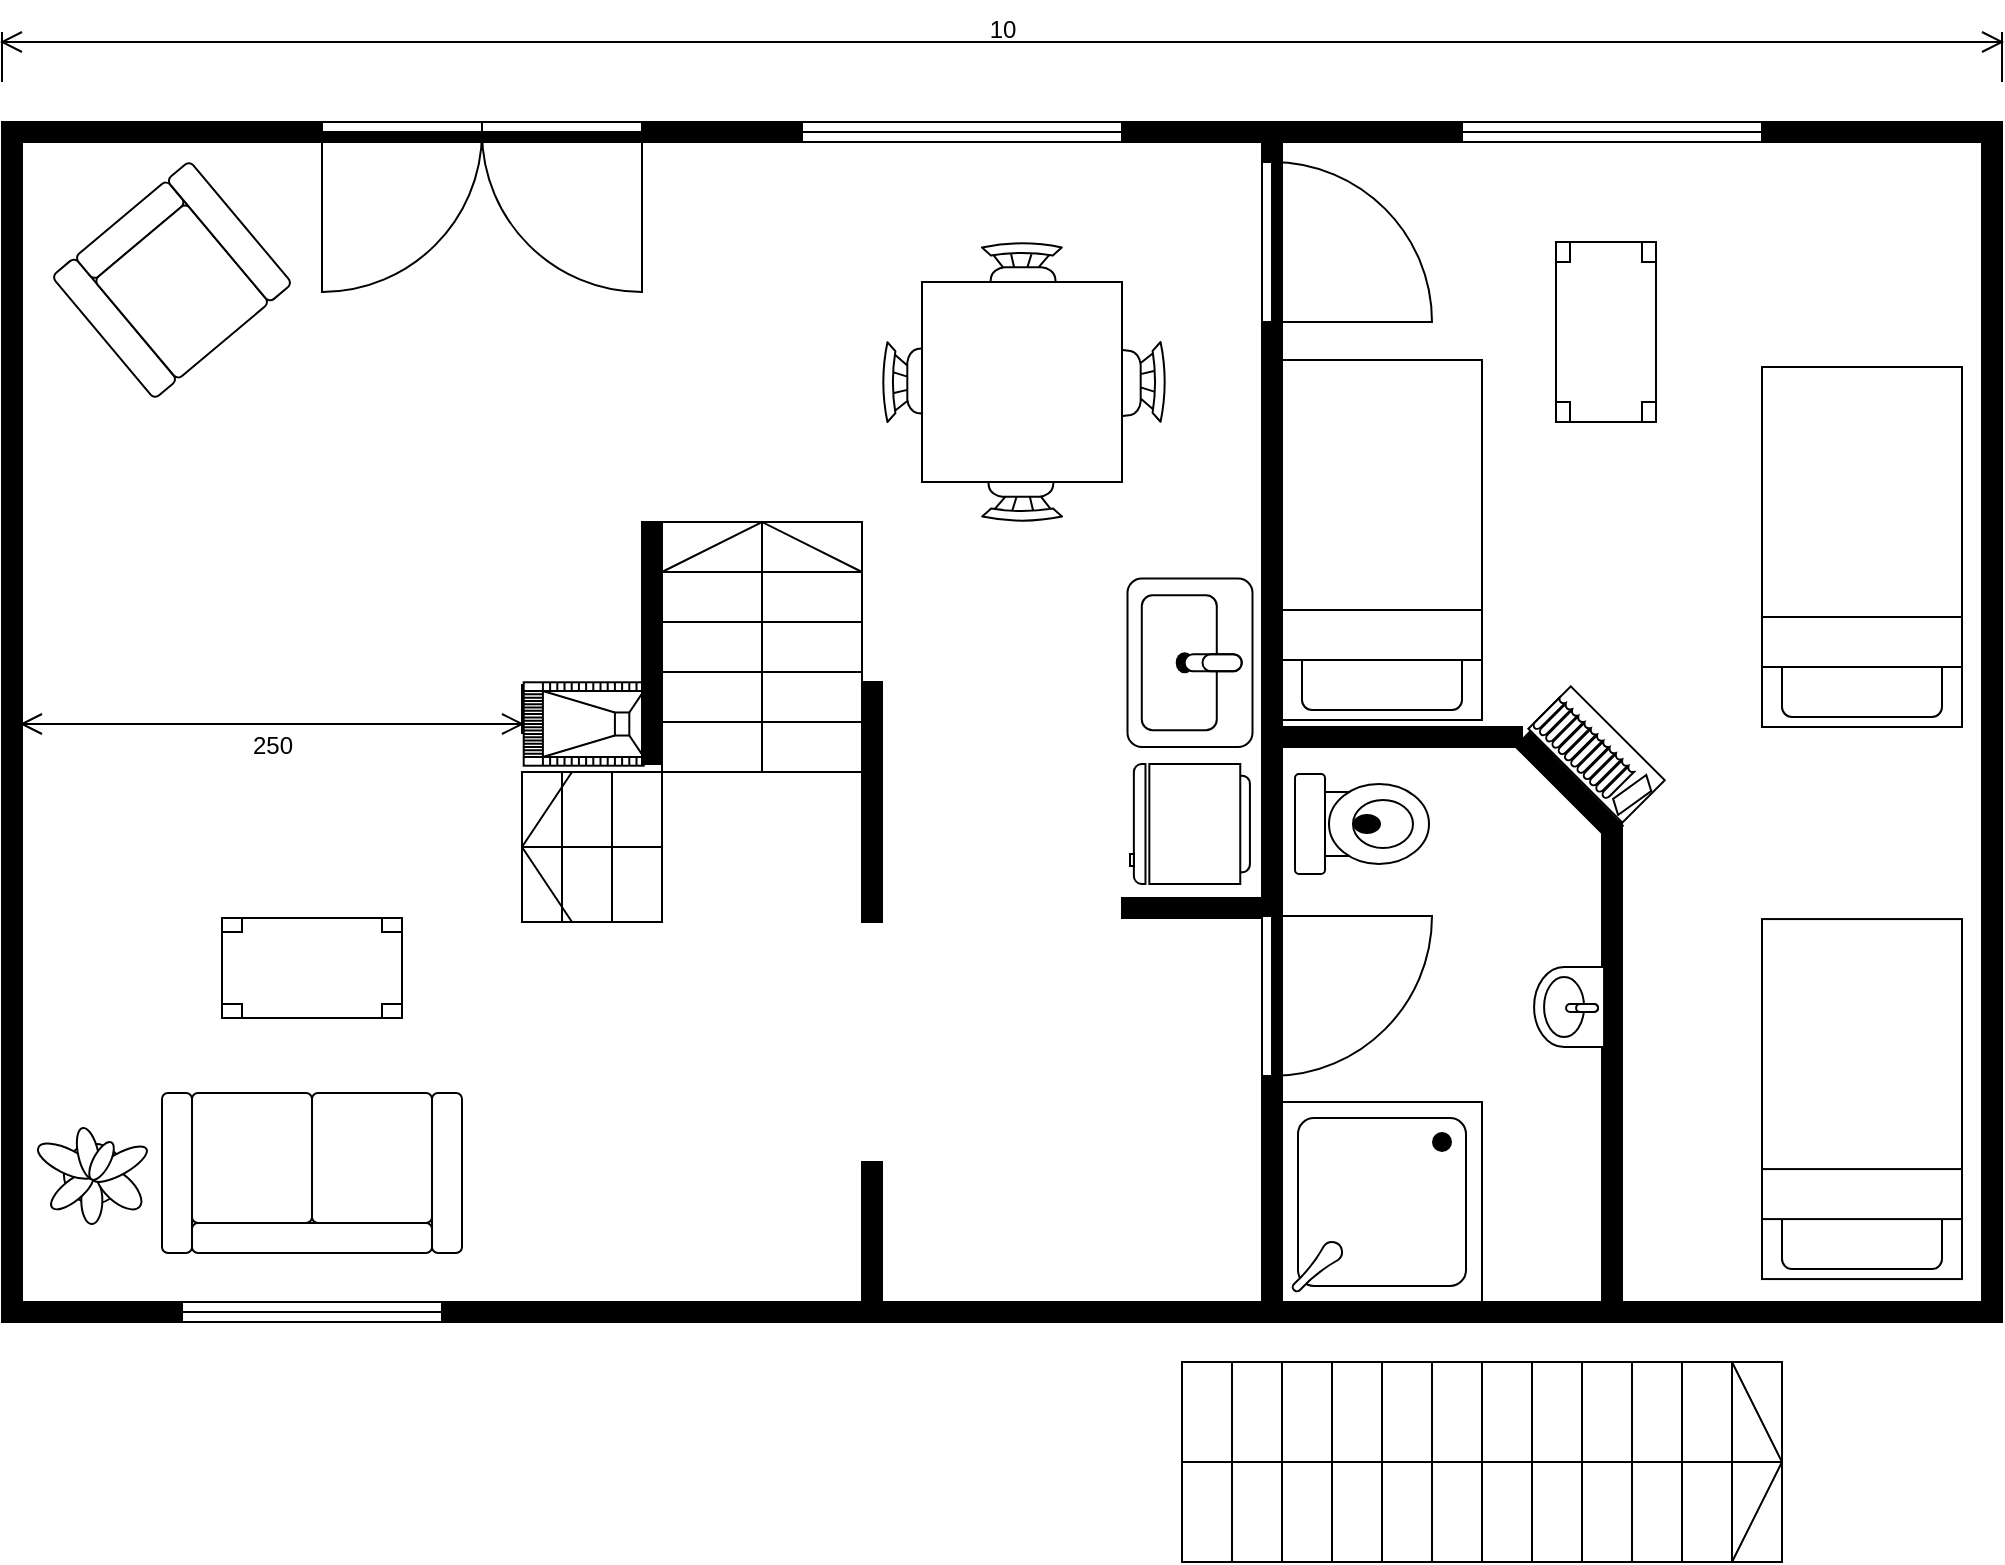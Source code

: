 <mxfile version="21.1.1" type="github">
  <diagram name="Page-1" id="UrBLJqBkVr9rx_V7ReC3">
    <mxGraphModel dx="993" dy="662" grid="1" gridSize="10" guides="1" tooltips="1" connect="1" arrows="1" fold="1" page="1" pageScale="1" pageWidth="827" pageHeight="1169" math="0" shadow="0">
      <root>
        <mxCell id="0" />
        <mxCell id="1" parent="0" />
        <mxCell id="ja9HUVGWkq7oPQu7SO5F-1" value="" style="verticalLabelPosition=bottom;html=1;verticalAlign=top;align=center;shape=mxgraph.floorplan.room;fillColor=strokeColor;" parent="1" vertex="1">
          <mxGeometry y="160" width="1000" height="600" as="geometry" />
        </mxCell>
        <mxCell id="ja9HUVGWkq7oPQu7SO5F-10" value="" style="verticalLabelPosition=bottom;html=1;verticalAlign=top;align=center;shape=mxgraph.floorplan.sink_22;direction=south;rotation=0;" parent="1" vertex="1">
          <mxGeometry x="562.75" y="388.25" width="62.5" height="84.25" as="geometry" />
        </mxCell>
        <mxCell id="ja9HUVGWkq7oPQu7SO5F-11" value="" style="verticalLabelPosition=bottom;html=1;verticalAlign=top;align=center;shape=mxgraph.floorplan.refrigerator;direction=west;rotation=-90;" parent="1" vertex="1">
          <mxGeometry x="564" y="481" width="60" height="60" as="geometry" />
        </mxCell>
        <mxCell id="ja9HUVGWkq7oPQu7SO5F-16" value="10" style="verticalLabelPosition=middle;dashed=0;shadow=0;html=1;shape=mxgraph.cabinets.dimension;verticalAlign=top;align=center;" parent="1" vertex="1">
          <mxGeometry y="100" width="1000" height="40" as="geometry" />
        </mxCell>
        <mxCell id="ja9HUVGWkq7oPQu7SO5F-36" value="" style="verticalLabelPosition=bottom;html=1;verticalAlign=top;align=center;shape=mxgraph.floorplan.couch;rotation=-180;" parent="1" vertex="1">
          <mxGeometry x="80" y="645.5" width="150" height="80" as="geometry" />
        </mxCell>
        <mxCell id="vWpz6fK-cWEZlQxo3mpZ-5" value="" style="verticalLabelPosition=bottom;html=1;verticalAlign=top;align=center;shape=mxgraph.floorplan.bed_single;direction=west;" vertex="1" parent="1">
          <mxGeometry x="640" y="279" width="100" height="180" as="geometry" />
        </mxCell>
        <mxCell id="vWpz6fK-cWEZlQxo3mpZ-11" value="" style="verticalLabelPosition=bottom;html=1;verticalAlign=top;align=center;shape=mxgraph.floorplan.bed_single;direction=west;" vertex="1" parent="1">
          <mxGeometry x="880" y="282.5" width="100" height="180" as="geometry" />
        </mxCell>
        <mxCell id="vWpz6fK-cWEZlQxo3mpZ-17" value="" style="verticalLabelPosition=bottom;html=1;verticalAlign=top;align=center;shape=mxgraph.floorplan.stairs;" vertex="1" parent="1">
          <mxGeometry x="590" y="780" width="300" height="100" as="geometry" />
        </mxCell>
        <mxCell id="vWpz6fK-cWEZlQxo3mpZ-28" value="250" style="verticalLabelPosition=middle;dashed=0;shadow=0;html=1;shape=mxgraph.cabinets.dimensionBottom;verticalAlign=bottom;align=center;" vertex="1" parent="1">
          <mxGeometry x="10" y="441" width="250" height="40" as="geometry" />
        </mxCell>
        <mxCell id="vWpz6fK-cWEZlQxo3mpZ-30" value="" style="verticalLabelPosition=bottom;html=1;verticalAlign=top;align=center;shape=mxgraph.floorplan.wall;fillColor=strokeColor;direction=south;" vertex="1" parent="1">
          <mxGeometry x="630" y="170" width="10" height="580" as="geometry" />
        </mxCell>
        <mxCell id="vWpz6fK-cWEZlQxo3mpZ-31" value="" style="verticalLabelPosition=bottom;html=1;verticalAlign=top;align=center;shape=mxgraph.floorplan.sofa;rotation=-40;" vertex="1" parent="1">
          <mxGeometry x="40" y="199" width="90" height="80" as="geometry" />
        </mxCell>
        <mxCell id="vWpz6fK-cWEZlQxo3mpZ-34" value="" style="verticalLabelPosition=bottom;html=1;verticalAlign=top;align=center;shape=mxgraph.floorplan.plant;" vertex="1" parent="1">
          <mxGeometry x="20" y="660" width="47" height="51" as="geometry" />
        </mxCell>
        <mxCell id="vWpz6fK-cWEZlQxo3mpZ-36" value="" style="verticalLabelPosition=bottom;html=1;verticalAlign=top;align=center;shape=mxgraph.floorplan.fireplace;rotation=-90;" vertex="1" parent="1">
          <mxGeometry x="270" y="431" width="41.71" height="60" as="geometry" />
        </mxCell>
        <mxCell id="vWpz6fK-cWEZlQxo3mpZ-38" value="" style="verticalLabelPosition=bottom;html=1;verticalAlign=top;align=center;shape=mxgraph.floorplan.wallCorner;fillColor=strokeColor;direction=south;" vertex="1" parent="1">
          <mxGeometry x="320" y="440" width="120" height="120" as="geometry" />
        </mxCell>
        <mxCell id="vWpz6fK-cWEZlQxo3mpZ-39" value="" style="verticalLabelPosition=bottom;html=1;verticalAlign=top;align=center;shape=mxgraph.floorplan.doorUneven;dx=0.5;" vertex="1" parent="1">
          <mxGeometry x="160" y="160" width="160" height="85" as="geometry" />
        </mxCell>
        <mxCell id="vWpz6fK-cWEZlQxo3mpZ-42" value="" style="verticalLabelPosition=bottom;html=1;verticalAlign=top;align=center;shape=mxgraph.floorplan.wall;fillColor=strokeColor;direction=south;" vertex="1" parent="1">
          <mxGeometry x="430" y="680" width="10" height="70" as="geometry" />
        </mxCell>
        <mxCell id="vWpz6fK-cWEZlQxo3mpZ-45" value="" style="verticalLabelPosition=bottom;html=1;verticalAlign=top;align=center;shape=mxgraph.floorplan.wall;fillColor=strokeColor;" vertex="1" parent="1">
          <mxGeometry x="560" y="548" width="80" height="10" as="geometry" />
        </mxCell>
        <mxCell id="vWpz6fK-cWEZlQxo3mpZ-48" value="" style="verticalLabelPosition=bottom;html=1;verticalAlign=top;align=center;shape=mxgraph.floorplan.wall;fillColor=strokeColor;direction=south;" vertex="1" parent="1">
          <mxGeometry x="320" y="360" width="10" height="121" as="geometry" />
        </mxCell>
        <mxCell id="vWpz6fK-cWEZlQxo3mpZ-49" value="100" style="verticalLabelPosition=middle;dashed=0;shadow=0;html=1;shape=mxgraph.cabinets.dimension;verticalAlign=top;align=center;" vertex="1" parent="1">
          <mxGeometry x="350" y="422.5" width="80" height="40" as="geometry" />
        </mxCell>
        <mxCell id="vWpz6fK-cWEZlQxo3mpZ-50" value="" style="verticalLabelPosition=bottom;html=1;verticalAlign=top;align=center;shape=mxgraph.floorplan.stairs;direction=south;rotation=-180;" vertex="1" parent="1">
          <mxGeometry x="330" y="360" width="100" height="125" as="geometry" />
        </mxCell>
        <mxCell id="vWpz6fK-cWEZlQxo3mpZ-51" value="" style="verticalLabelPosition=bottom;html=1;verticalAlign=top;align=center;shape=mxgraph.floorplan.stairs;rotation=-180;" vertex="1" parent="1">
          <mxGeometry x="260" y="485" width="70" height="75" as="geometry" />
        </mxCell>
        <mxCell id="vWpz6fK-cWEZlQxo3mpZ-54" value="" style="verticalLabelPosition=bottom;html=1;verticalAlign=top;align=center;shape=mxgraph.floorplan.doorLeft;aspect=fixed;direction=north;" vertex="1" parent="1">
          <mxGeometry x="630" y="180" width="85" height="80" as="geometry" />
        </mxCell>
        <mxCell id="vWpz6fK-cWEZlQxo3mpZ-55" value="" style="verticalLabelPosition=bottom;html=1;verticalAlign=top;align=center;shape=mxgraph.floorplan.wall;fillColor=strokeColor;" vertex="1" parent="1">
          <mxGeometry x="630" y="462.5" width="130" height="10" as="geometry" />
        </mxCell>
        <mxCell id="vWpz6fK-cWEZlQxo3mpZ-56" value="" style="verticalLabelPosition=bottom;html=1;verticalAlign=top;align=center;shape=mxgraph.floorplan.bed_single;direction=west;rotation=0;" vertex="1" parent="1">
          <mxGeometry x="880" y="558.54" width="100" height="180" as="geometry" />
        </mxCell>
        <mxCell id="vWpz6fK-cWEZlQxo3mpZ-58" value="" style="verticalLabelPosition=bottom;html=1;verticalAlign=top;align=center;shape=mxgraph.floorplan.doorRight;aspect=fixed;direction=north;" vertex="1" parent="1">
          <mxGeometry x="630" y="557" width="85" height="80" as="geometry" />
        </mxCell>
        <mxCell id="vWpz6fK-cWEZlQxo3mpZ-59" value="" style="verticalLabelPosition=bottom;html=1;verticalAlign=top;align=center;shape=mxgraph.floorplan.shower2;rotation=-180;" vertex="1" parent="1">
          <mxGeometry x="640" y="650" width="100" height="100" as="geometry" />
        </mxCell>
        <mxCell id="vWpz6fK-cWEZlQxo3mpZ-60" value="" style="verticalLabelPosition=bottom;html=1;verticalAlign=top;align=center;shape=mxgraph.floorplan.toilet;direction=north;" vertex="1" parent="1">
          <mxGeometry x="646.5" y="486" width="67" height="50" as="geometry" />
        </mxCell>
        <mxCell id="vWpz6fK-cWEZlQxo3mpZ-61" value="" style="verticalLabelPosition=bottom;html=1;verticalAlign=top;align=center;shape=mxgraph.floorplan.wall;fillColor=strokeColor;direction=south;rotation=-45;" vertex="1" parent="1">
          <mxGeometry x="778.54" y="459" width="10" height="66.04" as="geometry" />
        </mxCell>
        <mxCell id="vWpz6fK-cWEZlQxo3mpZ-62" value="" style="verticalLabelPosition=bottom;html=1;verticalAlign=top;align=center;shape=mxgraph.floorplan.wall;fillColor=strokeColor;direction=south;" vertex="1" parent="1">
          <mxGeometry x="800" y="510" width="10" height="240" as="geometry" />
        </mxCell>
        <mxCell id="vWpz6fK-cWEZlQxo3mpZ-63" value="" style="verticalLabelPosition=bottom;html=1;verticalAlign=top;align=center;shape=mxgraph.floorplan.window;" vertex="1" parent="1">
          <mxGeometry x="730" y="160" width="150" height="10" as="geometry" />
        </mxCell>
        <mxCell id="vWpz6fK-cWEZlQxo3mpZ-64" value="" style="verticalLabelPosition=bottom;html=1;verticalAlign=top;align=center;shape=mxgraph.floorplan.window;" vertex="1" parent="1">
          <mxGeometry x="400" y="160" width="160" height="10" as="geometry" />
        </mxCell>
        <mxCell id="vWpz6fK-cWEZlQxo3mpZ-65" value="" style="verticalLabelPosition=bottom;html=1;verticalAlign=top;align=center;shape=mxgraph.floorplan.table;" vertex="1" parent="1">
          <mxGeometry x="110" y="558" width="90" height="50" as="geometry" />
        </mxCell>
        <mxCell id="vWpz6fK-cWEZlQxo3mpZ-66" value="" style="verticalLabelPosition=bottom;html=1;verticalAlign=top;align=center;shape=mxgraph.floorplan.window;" vertex="1" parent="1">
          <mxGeometry x="90" y="750" width="130" height="10" as="geometry" />
        </mxCell>
        <mxCell id="vWpz6fK-cWEZlQxo3mpZ-67" value="" style="verticalLabelPosition=bottom;html=1;verticalAlign=top;align=center;shape=mxgraph.floorplan.bookcase;rotation=45;" vertex="1" parent="1">
          <mxGeometry x="764.06" y="461.25" width="66.46" height="30" as="geometry" />
        </mxCell>
        <mxCell id="vWpz6fK-cWEZlQxo3mpZ-71" value="" style="verticalLabelPosition=bottom;html=1;verticalAlign=top;align=center;shape=mxgraph.floorplan.chair;shadow=0;" vertex="1" parent="1">
          <mxGeometry x="490" y="220" width="40" height="52" as="geometry" />
        </mxCell>
        <mxCell id="vWpz6fK-cWEZlQxo3mpZ-72" value="" style="verticalLabelPosition=bottom;html=1;verticalAlign=top;align=center;shape=mxgraph.floorplan.chair;shadow=0;direction=west;" vertex="1" parent="1">
          <mxGeometry x="490" y="308" width="40" height="52" as="geometry" />
        </mxCell>
        <mxCell id="vWpz6fK-cWEZlQxo3mpZ-73" value="" style="verticalLabelPosition=bottom;html=1;verticalAlign=top;align=center;shape=mxgraph.floorplan.chair;shadow=0;direction=north;" vertex="1" parent="1">
          <mxGeometry x="440" y="270" width="52" height="40" as="geometry" />
        </mxCell>
        <mxCell id="vWpz6fK-cWEZlQxo3mpZ-74" value="" style="verticalLabelPosition=bottom;html=1;verticalAlign=top;align=center;shape=mxgraph.floorplan.chair;shadow=0;direction=south" vertex="1" parent="1">
          <mxGeometry x="530" y="270" width="52" height="40" as="geometry" />
        </mxCell>
        <mxCell id="vWpz6fK-cWEZlQxo3mpZ-75" value="" style="shape=rect;shadow=0;html=1;" vertex="1" parent="1">
          <mxGeometry x="460" y="240" width="100" height="100" as="geometry" />
        </mxCell>
        <mxCell id="vWpz6fK-cWEZlQxo3mpZ-76" value="" style="verticalLabelPosition=bottom;html=1;verticalAlign=top;align=center;shape=mxgraph.floorplan.table;direction=south;" vertex="1" parent="1">
          <mxGeometry x="777" y="220" width="50" height="90" as="geometry" />
        </mxCell>
        <mxCell id="vWpz6fK-cWEZlQxo3mpZ-77" value="" style="verticalLabelPosition=bottom;html=1;verticalAlign=top;align=center;shape=mxgraph.floorplan.sink_1;rotation=90;" vertex="1" parent="1">
          <mxGeometry x="763.54" y="585" width="40" height="35" as="geometry" />
        </mxCell>
      </root>
    </mxGraphModel>
  </diagram>
</mxfile>
